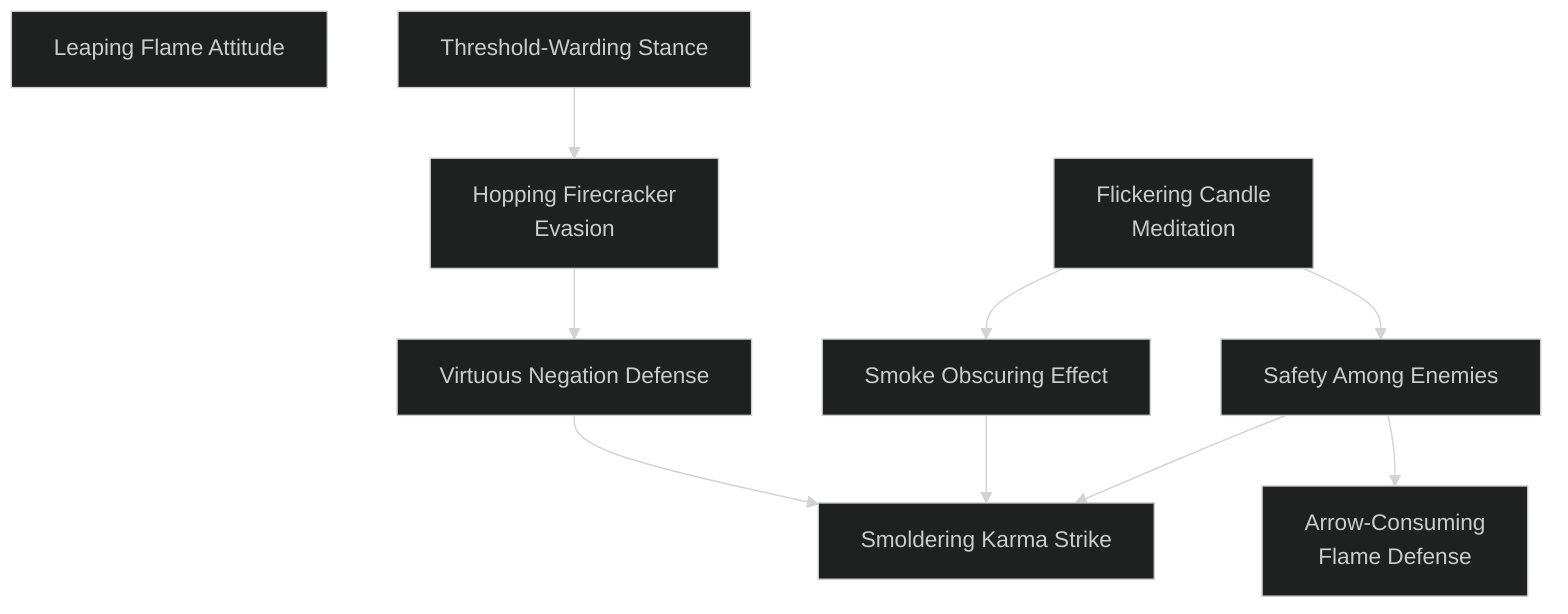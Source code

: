 ---
config:
  theme: dark
---
flowchart TD

    leaping_flame_attitude[Leaping Flame Attitude]
    click leaping_flame_attitude callback "
        Leaping Flame Attitude<br>
        <br>
        Cost: 5 motes<br>
        Duration: The Dragon-Blooded's Essence in scenes<br>
        Type: Simple<br>
        Minimum Dodge: 2<br>
        Minimum Essence: 1<br>
        Prerequisite Charms: None<br>
        <br>
        Fire is the most mobile of the elements. The Dragon-Blooded
        who learn its mysteries can infuse the Essence of
        Fire into themselves or a single target, granting them the
        agility of a leaping flame. The player rolls Wits + Dodge.
        The target gains one dot of the Dodge Ability for every
        success rolled by the Dragon-Blooded character, to a
        maximum of the target's own Dodge rating, for the duration
        of the Charm. The recipient also gains one extra dot
        in Athletics (no more), but only for purposes of jumping
        and keeping his balance. The target cannot more than
        double his Dodge ability, even if multiple Dragon-Blooded
        invoke this Charm on him.<br>
        Cascade Charms:<br>
        • An improved Charm could increase the recipient's
        movement rate, allowing the character to move his full
        distance (walking, running or sprinting) while still per-
        forming other actions in a turn.<br>
        • A considerably more powerful Dynast might learn
        to perform an Essence-fueled dodge so agile that she
        becomes impossible to hit by any hand-to-hand attack that
        is not itself reinforced with Essence.
        "

    threshold_warding_stance[Threshold-Warding Stance]
    click threshold_warding_stance callback "
        Threshold-Warding Stance<br>
        <br>
        Cost: 1 mote<br>
        Duration: Instant<br>
        Type: Reflexive<br>
        Minimum Dodge: 2<br>
        Minimum Essence: 1<br>
        Prerequisite Charms: None<br>
        <br>
        Ordinarily, when dodging an attack, the defender
        must have ample space in which to move around. The
        character using the Threshold Warding Stance can dodge
        attacks while keeping his balance and leaving his feet in
        one place; as he does so, his torso, arms and legs flicker back
        and forth like a candle flame exposed to high wind. The
        Dragon-Blooded cannot dodge attacks when he is entirely
        immobilized, but so long as he has some degree of freedom
        to move, he can use his full Dodge dice pool. This Charm
        works whether the character is standing on a tree limb, is
        hemmed in by walls on three sides, is up to his shins in
        quicksand or is dangling by his arms from a great height.
        "

    hopping_firecracker_evasion[Hopping Firecracker<br>Evasion]
    threshold_warding_stance --> hopping_firecracker_evasion
    click hopping_firecracker_evasion callback "
        Hopping Firecracker Evasion<br>
        <br> ###
        Cost: 2 motes<br>
        Duration: Instant<br>
        Type: Reflexive<br>
        Minimum Dodge: 3<br>
        Minimum Essence: 2<br>
        Prerequisite Charms: Threshold Warding Stance<br>
        <br>
        When this Charm is activated, the Dragon-Blooded's
        dives to avoid attack become truly pronounced. The
        Exalted with Hopping Firecracker Evasion can move more
        than just a few steps as he avoids attacks. He can leap, dive
        or tumble up to his normal running pace, which is half of
        (Dexterity + 12) yards, when he succeeds in dodging an
        attack. If he is in hand to hand combat, this is likely to
        take him out of handi-to-hand combat range after a single.
        attack, unless the attacker is able to move and continue
        attacking. This effectively allows bim to evade the effects
        of many multiple attack Charms.
        "

    virtuous_negation_defense[Virtuous Negation Defense]
    hopping_firecracker_evasion --> virtuous_negation_defense
    click virtuous_negation_defense callback "
        Virtuous Negation Defense<br>
        <br>
        Cost: 2 motes<br>
        Duration: Instant<br>
        Type: Reflexive<br>
        Minimum Dodge: 4<br>
        Minimum Essence: 2<br>
        Prerequisite Charms: Hopping Firecracker Evasion<br>
        <br>
        This altruistic Charm allows its wielder to move his
        allies out of the way of incoming attacks. When he
        notices an attack coming toward a companion, the
        Dragon-Blood can dive toward that friend and shove him
        out of the way of the attack. The companion must be
        within leaping distance — 5 yards, ordinarily - for the
        Exalt to interpose himself.<br>
        The attack almost always misses the character's companion;
        the Dynast's player should now roll his character's
        own dodge against the attack as though he were its original
        target. If he does not receive enough successes to make the
        attack miss outright, it hits the Exalted rather than his
        original target. However, if the Exalted rolls no successes
        on his dodge, the attack strikes its original target.
        "

    flickering_candle_meditation[Flickering Candle<br>Meditation]
    click flickering_candle_meditation callback "
        Flickering Candle Meditation<br>
        <br>
        Cost: 1 mote per two dice<br>
        Duration: Instant<br>
        Type: Reflexive<br>
        Minimum Dodge: 2<br>
        Minimum Essence: 1<br>
        Prerequisite Charms: None<br>
        <br>
        The character's outline and form become more difficult
        to perceive as his movements accelerate and blur. The
        Exalted can improve his Dodge dice pool with this Charm,
        at a cost of one mote Essence for every two dice added to
        his Dodge dice pool for this dodge attempt. As with most
        Charms of this type, no more dice can be added than the
        character's Dodge Trait.
        "

    smoke_obscuring_effect[Smoke Obscuring Effect]
    flickering_candle_meditation --> smoke_obscuring_effect
    click smoke_obscuring_effect callback "
        Smoke Obscuring Effect<br>
        <br>
        Cost: 1 mote per two dice + 1 mote per ally<br>
        Duration: One scene<br>
        Type: Simple<br>
        Minimum Dodge: 4<br>
        Minimum Essence: 2<br>
        Prerequisite Charms: Flickering Candle Meditation<br>
        <br>
        The Exalted conjures up a visual distraction for his
        enemies, allowing his allies to more easily avoid their blows.
        This effect might be smoke, as the Charm's name suggests, or
        it might be the flaring up of a nearby campfire; anything to
        distract opponents and give allies a bonus to dodge. The Exalt
        expends 1 mote of Essence per ally that he wishes to subject
        to this power, plus 1 mote per to dice to be added to the allies'
        Dodge pools. The Dragon-Blood may not contribute more
        dice than he has dots in the Dodge Trait, and his allies cannot
        do more than double their own Dodge Abilities, regardless of
        how many dice are contributed. A character may not use this
        ability on more allies than he has Essence.<br>
        For Example: Plana has Dodge 3 and Smoke Obscuring
        Effect, and his allies Orbro and Tamota are in a combat with
        him. Orbro has Dodge 2; Tamota has Dodge 5. Plana must
        spend 4 motes of Essence to activate Smoke Obscuring Effect
        (two allies, plus 2 mores for all three of Plana's Dodge dice).
        Orbro receives two bonus dice to his Dodge (since he cannot
        more than double his Dodge Trait), and Tamota receives
        three bonus dice (since that is all that Plana can donate).
        "

    safety_among_enemies[Safety Among Enemies]
    flickering_candle_meditation --> safety_among_enemies
    click safety_among_enemies callback "
        Safety Among Enemies<br>
        <br>
        Cost: 3 motes<br>
        Duration: Instant<br>
        Type: Reflexive<br>
        Minimum Dodge: 4<br>
        Minimum Essence: 2<br>
        Prerequisite Charms: Flickering Candle Meditation<br>
        <br>
        In a fashion similar to Virtuous Negation Defense, the
        Dragon-Blooded moves toward another person as an attack
        is incoming. However, unlike Virtuous Negation Defense,
        this maneuver is intended to cause an attack aimed at the
        Exalted to strike another person - presumably an enemy,
        since the best use of this defense is to let a well-armored foe
        absorb blows on the Exalt's behalf. The new target must be
        within three yards of the Exalted for this Charm to work.
        Rather than rolling a standard dodge, the player should roll
        Dexterity + Dodge, with a total of four successes needed. If
        the roll succeeds, the new target is struck by the attack, and
        the user of this Charm avoids it. Treat the attack as though
        it had been aimed at the new target all along. The new target
        can attempt a dodge himself if he's able to. A character
        cannot force an enemy to attack himself.
        "

    arrow_consuming_flame_defense[Arrow-Consuming<br>Flame Defense]
    safety_among_enemies --> arrow_consuming_flame_defense
    click arrow_consuming_flame_defense callback "
        Arrow-Consuming Flame Defense<br>
        <br>
        Cost: 5 motes<br>
        Duration: One scene<br>
        Type: Simple<br>
        Minimum Dodge: 5<br>
        Minimum Essence: 3<br>
        Prerequisite Charms: Safety Among Enemies<br>
        <br>
        This Charm creates a coruscating aura of fire that,
        radiates for a few feet around the Exalted who activates it.
        The aura destroys any wooden projectiles such as arrows,
        that approach the character; it also weakens the blows of
        other weapons intended to harm him.<br>
        Arrows automatically fail to harm the character, as the
        shaft of the arrow is consumed by fire before the arrow can
        reach him; at most, a harmless arrowhead might bounce off
        the character's clothing or armor. Additionally, the Exalted
        receives +2 to his soak against metal and wooden weapons
        — be they hand-to-hand or ranged attacks — as the blows
        are weakened by their passage through the Arrow-Consuming
        Flame Defense. Only hard stone weapons and gear made
        from the Five Magical Materials are unaffected by this
        Charm. Anyone attempting to make an unarmed against a
        Dragon-Blooded with this Charm active takes 3L fire dam-
        age each time she attacks, soaked normally.
        "

    smoldering_karma_strike[Smoldering Karma Strike]
    virtuous_negation_defense --> smoldering_karma_strike
    smoke_obscuring_effect --> smoldering_karma_strike
    safety_among_enemies --> smoldering_karma_strike
    click smoldering_karma_strike callback "
        Smoldering Karma Strike<br>
        <br>
        Cost: 3 motes<br>
        Duration: Instant<br>
        Type: Reflexive<br>
        Minimum Dodge: 5<br>
        Minimum Essence: 3<br>
        Prerequisite Charms: Virtuous Negation Defense, Smoke Obscuring Effect, Safety Among Enemies<br>
        <br>
        The character's talent at avoiding attack and placing
        himself to take advantage of a foe's weakness has been
        honed by this point to allow him to instantly strike back at
        any enemy whose hand-to-hand combat attack he has
        successfully avoided. When attacked at such close range, if
        the attacker fails to achieve any net successes on his attack
        roll (that is, when he either cleanly misses on his own or the
        defender's dodge successes reduce his attack to a miss), the
        defender with Smoldering Karma Strike can spend Essence
        and immediately make reflexive hand-to-hand attack at his
        full dice pool. This Charm cannot be used to respond to a
        counterattack launched with this or any other Charm.
        "